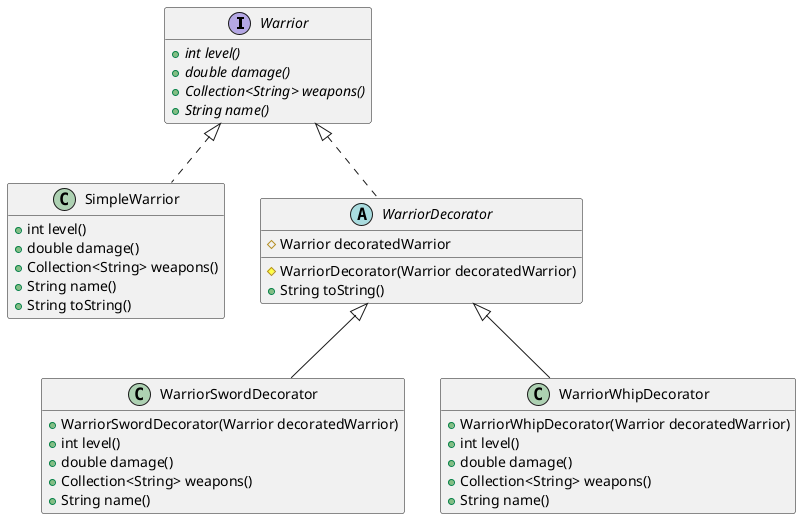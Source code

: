 @startuml
interface Warrior {
    + {abstract} int level()
    + {abstract} double damage()
    + {abstract} Collection<String> weapons()
    + {abstract} String name()
}

class SimpleWarrior implements Warrior {
    + int level()
    + double damage()
    + Collection<String> weapons()
    + String name()
    + String toString()
}

abstract class WarriorDecorator implements Warrior {
    # Warrior decoratedWarrior

    # WarriorDecorator(Warrior decoratedWarrior)
    + String toString()
}

class WarriorSwordDecorator extends WarriorDecorator {
    + WarriorSwordDecorator(Warrior decoratedWarrior)
    + int level()
    + double damage()
    + Collection<String> weapons()
    + String name()
}

class WarriorWhipDecorator extends WarriorDecorator {
    + WarriorWhipDecorator(Warrior decoratedWarrior)
    + int level()
    + double damage()
    + Collection<String> weapons()
    + String name()
}

hide empty members
@enduml